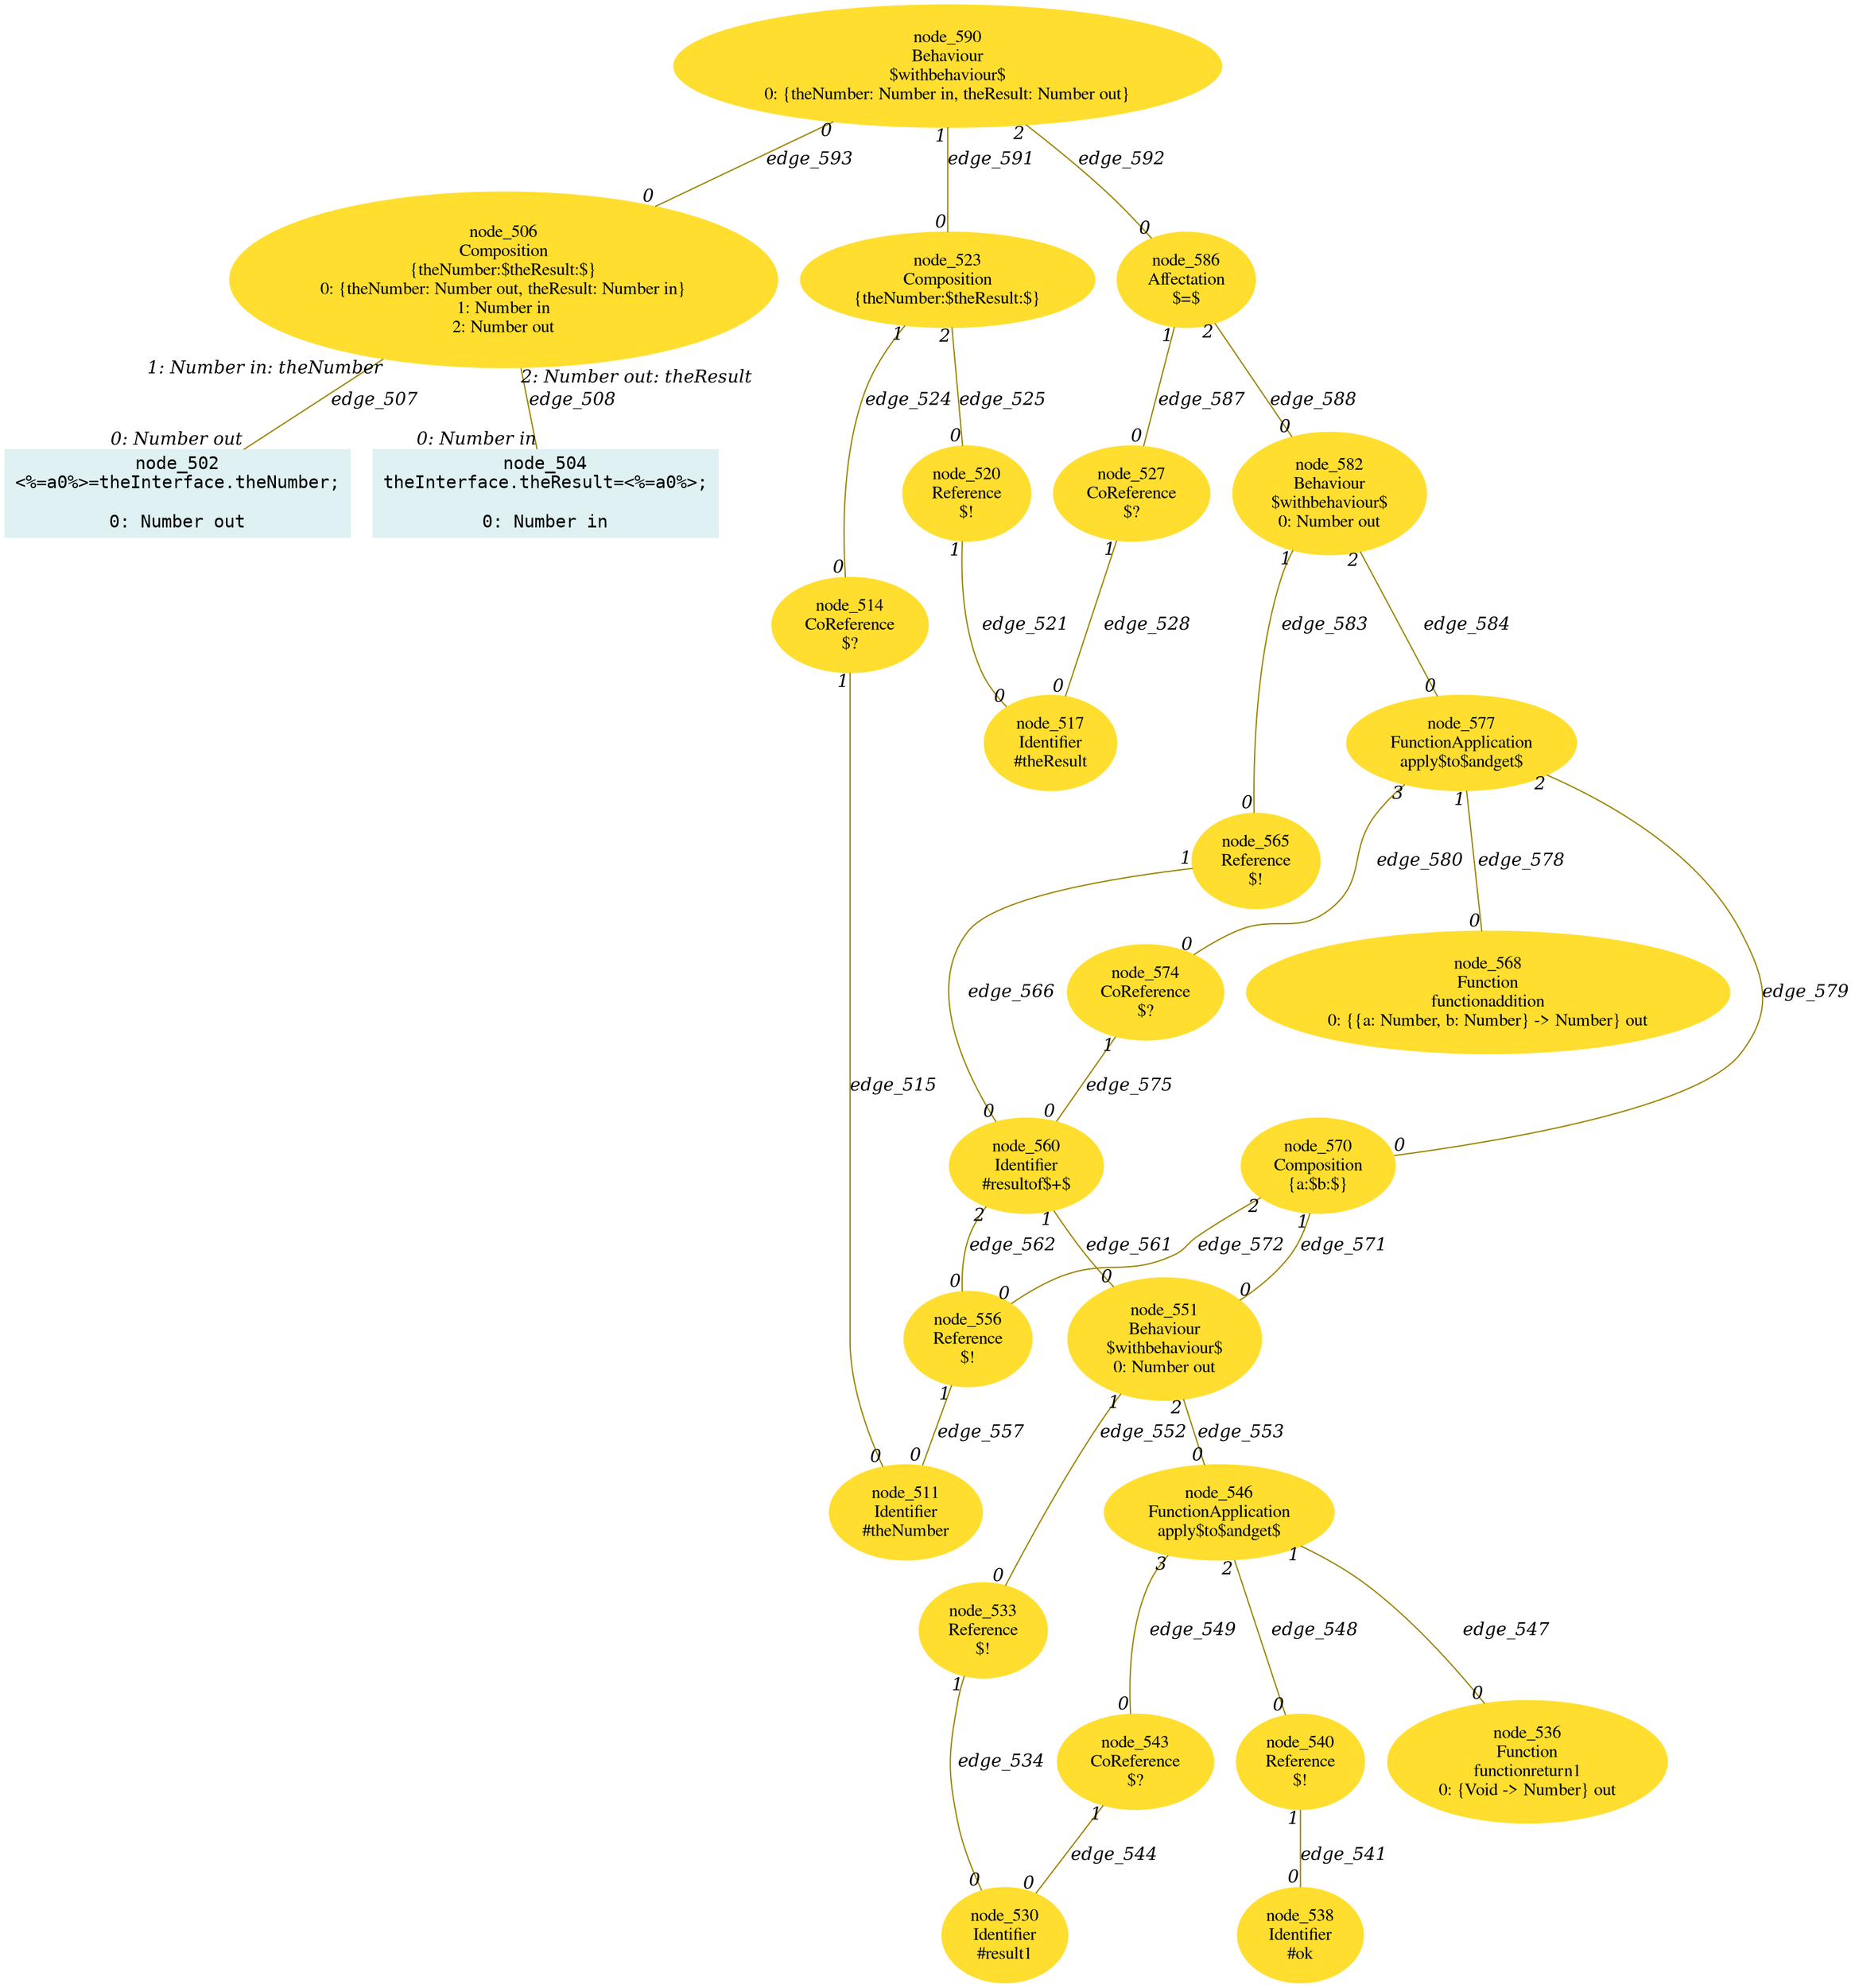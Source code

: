 digraph g{node_502 [shape="box", style="filled", color="#dff1f2", fontname="Courier", label="node_502
<%=a0%>=theInterface.theNumber;

0: Number out" ]
node_504 [shape="box", style="filled", color="#dff1f2", fontname="Courier", label="node_504
theInterface.theResult=<%=a0%>;

0: Number in" ]
node_506 [shape="ellipse", style="filled", color="#ffde2f", fontname="Times", label="node_506
Composition
{theNumber:$theResult:$}
0: {theNumber: Number out, theResult: Number in}
1: Number in
2: Number out" ]
node_511 [shape="ellipse", style="filled", color="#ffde2f", fontname="Times", label="node_511
Identifier
#theNumber
" ]
node_514 [shape="ellipse", style="filled", color="#ffde2f", fontname="Times", label="node_514
CoReference
$?
" ]
node_517 [shape="ellipse", style="filled", color="#ffde2f", fontname="Times", label="node_517
Identifier
#theResult
" ]
node_520 [shape="ellipse", style="filled", color="#ffde2f", fontname="Times", label="node_520
Reference
$!
" ]
node_523 [shape="ellipse", style="filled", color="#ffde2f", fontname="Times", label="node_523
Composition
{theNumber:$theResult:$}
" ]
node_527 [shape="ellipse", style="filled", color="#ffde2f", fontname="Times", label="node_527
CoReference
$?
" ]
node_530 [shape="ellipse", style="filled", color="#ffde2f", fontname="Times", label="node_530
Identifier
#result1
" ]
node_533 [shape="ellipse", style="filled", color="#ffde2f", fontname="Times", label="node_533
Reference
$!
" ]
node_536 [shape="ellipse", style="filled", color="#ffde2f", fontname="Times", label="node_536
Function
functionreturn1
0: {Void -> Number} out" ]
node_538 [shape="ellipse", style="filled", color="#ffde2f", fontname="Times", label="node_538
Identifier
#ok
" ]
node_540 [shape="ellipse", style="filled", color="#ffde2f", fontname="Times", label="node_540
Reference
$!
" ]
node_543 [shape="ellipse", style="filled", color="#ffde2f", fontname="Times", label="node_543
CoReference
$?
" ]
node_546 [shape="ellipse", style="filled", color="#ffde2f", fontname="Times", label="node_546
FunctionApplication
apply$to$andget$
" ]
node_551 [shape="ellipse", style="filled", color="#ffde2f", fontname="Times", label="node_551
Behaviour
$withbehaviour$
0: Number out" ]
node_556 [shape="ellipse", style="filled", color="#ffde2f", fontname="Times", label="node_556
Reference
$!
" ]
node_560 [shape="ellipse", style="filled", color="#ffde2f", fontname="Times", label="node_560
Identifier
#resultof$+$
" ]
node_565 [shape="ellipse", style="filled", color="#ffde2f", fontname="Times", label="node_565
Reference
$!
" ]
node_568 [shape="ellipse", style="filled", color="#ffde2f", fontname="Times", label="node_568
Function
functionaddition
0: {{a: Number, b: Number} -> Number} out" ]
node_570 [shape="ellipse", style="filled", color="#ffde2f", fontname="Times", label="node_570
Composition
{a:$b:$}
" ]
node_574 [shape="ellipse", style="filled", color="#ffde2f", fontname="Times", label="node_574
CoReference
$?
" ]
node_577 [shape="ellipse", style="filled", color="#ffde2f", fontname="Times", label="node_577
FunctionApplication
apply$to$andget$
" ]
node_582 [shape="ellipse", style="filled", color="#ffde2f", fontname="Times", label="node_582
Behaviour
$withbehaviour$
0: Number out" ]
node_586 [shape="ellipse", style="filled", color="#ffde2f", fontname="Times", label="node_586
Affectation
$=$
" ]
node_590 [shape="ellipse", style="filled", color="#ffde2f", fontname="Times", label="node_590
Behaviour
$withbehaviour$
0: {theNumber: Number in, theResult: Number out}" ]
node_506 -> node_502 [dir=none, arrowHead=none, fontname="Times-Italic", arrowsize=1, color="#9d8400", label="edge_507",  headlabel="0: Number out", taillabel="1: Number in: theNumber" ]
node_506 -> node_504 [dir=none, arrowHead=none, fontname="Times-Italic", arrowsize=1, color="#9d8400", label="edge_508",  headlabel="0: Number in", taillabel="2: Number out: theResult" ]
node_514 -> node_511 [dir=none, arrowHead=none, fontname="Times-Italic", arrowsize=1, color="#9d8400", label="edge_515",  headlabel="0", taillabel="1" ]
node_520 -> node_517 [dir=none, arrowHead=none, fontname="Times-Italic", arrowsize=1, color="#9d8400", label="edge_521",  headlabel="0", taillabel="1" ]
node_523 -> node_514 [dir=none, arrowHead=none, fontname="Times-Italic", arrowsize=1, color="#9d8400", label="edge_524",  headlabel="0", taillabel="1" ]
node_523 -> node_520 [dir=none, arrowHead=none, fontname="Times-Italic", arrowsize=1, color="#9d8400", label="edge_525",  headlabel="0", taillabel="2" ]
node_527 -> node_517 [dir=none, arrowHead=none, fontname="Times-Italic", arrowsize=1, color="#9d8400", label="edge_528",  headlabel="0", taillabel="1" ]
node_533 -> node_530 [dir=none, arrowHead=none, fontname="Times-Italic", arrowsize=1, color="#9d8400", label="edge_534",  headlabel="0", taillabel="1" ]
node_540 -> node_538 [dir=none, arrowHead=none, fontname="Times-Italic", arrowsize=1, color="#9d8400", label="edge_541",  headlabel="0", taillabel="1" ]
node_543 -> node_530 [dir=none, arrowHead=none, fontname="Times-Italic", arrowsize=1, color="#9d8400", label="edge_544",  headlabel="0", taillabel="1" ]
node_546 -> node_536 [dir=none, arrowHead=none, fontname="Times-Italic", arrowsize=1, color="#9d8400", label="edge_547",  headlabel="0", taillabel="1" ]
node_546 -> node_540 [dir=none, arrowHead=none, fontname="Times-Italic", arrowsize=1, color="#9d8400", label="edge_548",  headlabel="0", taillabel="2" ]
node_546 -> node_543 [dir=none, arrowHead=none, fontname="Times-Italic", arrowsize=1, color="#9d8400", label="edge_549",  headlabel="0", taillabel="3" ]
node_551 -> node_533 [dir=none, arrowHead=none, fontname="Times-Italic", arrowsize=1, color="#9d8400", label="edge_552",  headlabel="0", taillabel="1" ]
node_551 -> node_546 [dir=none, arrowHead=none, fontname="Times-Italic", arrowsize=1, color="#9d8400", label="edge_553",  headlabel="0", taillabel="2" ]
node_556 -> node_511 [dir=none, arrowHead=none, fontname="Times-Italic", arrowsize=1, color="#9d8400", label="edge_557",  headlabel="0", taillabel="1" ]
node_560 -> node_551 [dir=none, arrowHead=none, fontname="Times-Italic", arrowsize=1, color="#9d8400", label="edge_561",  headlabel="0", taillabel="1" ]
node_560 -> node_556 [dir=none, arrowHead=none, fontname="Times-Italic", arrowsize=1, color="#9d8400", label="edge_562",  headlabel="0", taillabel="2" ]
node_565 -> node_560 [dir=none, arrowHead=none, fontname="Times-Italic", arrowsize=1, color="#9d8400", label="edge_566",  headlabel="0", taillabel="1" ]
node_570 -> node_551 [dir=none, arrowHead=none, fontname="Times-Italic", arrowsize=1, color="#9d8400", label="edge_571",  headlabel="0", taillabel="1" ]
node_570 -> node_556 [dir=none, arrowHead=none, fontname="Times-Italic", arrowsize=1, color="#9d8400", label="edge_572",  headlabel="0", taillabel="2" ]
node_574 -> node_560 [dir=none, arrowHead=none, fontname="Times-Italic", arrowsize=1, color="#9d8400", label="edge_575",  headlabel="0", taillabel="1" ]
node_577 -> node_568 [dir=none, arrowHead=none, fontname="Times-Italic", arrowsize=1, color="#9d8400", label="edge_578",  headlabel="0", taillabel="1" ]
node_577 -> node_570 [dir=none, arrowHead=none, fontname="Times-Italic", arrowsize=1, color="#9d8400", label="edge_579",  headlabel="0", taillabel="2" ]
node_577 -> node_574 [dir=none, arrowHead=none, fontname="Times-Italic", arrowsize=1, color="#9d8400", label="edge_580",  headlabel="0", taillabel="3" ]
node_582 -> node_565 [dir=none, arrowHead=none, fontname="Times-Italic", arrowsize=1, color="#9d8400", label="edge_583",  headlabel="0", taillabel="1" ]
node_582 -> node_577 [dir=none, arrowHead=none, fontname="Times-Italic", arrowsize=1, color="#9d8400", label="edge_584",  headlabel="0", taillabel="2" ]
node_586 -> node_527 [dir=none, arrowHead=none, fontname="Times-Italic", arrowsize=1, color="#9d8400", label="edge_587",  headlabel="0", taillabel="1" ]
node_586 -> node_582 [dir=none, arrowHead=none, fontname="Times-Italic", arrowsize=1, color="#9d8400", label="edge_588",  headlabel="0", taillabel="2" ]
node_590 -> node_523 [dir=none, arrowHead=none, fontname="Times-Italic", arrowsize=1, color="#9d8400", label="edge_591",  headlabel="0", taillabel="1" ]
node_590 -> node_586 [dir=none, arrowHead=none, fontname="Times-Italic", arrowsize=1, color="#9d8400", label="edge_592",  headlabel="0", taillabel="2" ]
node_590 -> node_506 [dir=none, arrowHead=none, fontname="Times-Italic", arrowsize=1, color="#9d8400", label="edge_593",  headlabel="0", taillabel="0" ]
}
